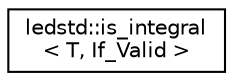 digraph "Graphical Class Hierarchy"
{
 // LATEX_PDF_SIZE
  edge [fontname="Helvetica",fontsize="10",labelfontname="Helvetica",labelfontsize="10"];
  node [fontname="Helvetica",fontsize="10",shape=record];
  rankdir="LR";
  Node0 [label="ledstd::is_integral\l\< T, If_Valid \>",height=0.2,width=0.4,color="black", fillcolor="white", style="filled",URL="$structledstd_1_1is__integral.html",tooltip=" "];
}
